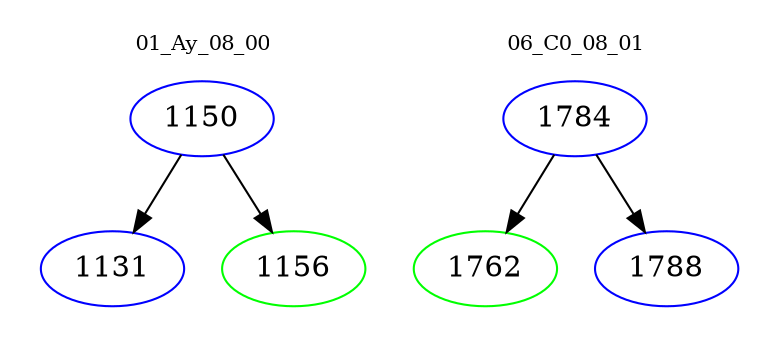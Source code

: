 digraph{
subgraph cluster_0 {
color = white
label = "01_Ay_08_00";
fontsize=10;
T0_1150 [label="1150", color="blue"]
T0_1150 -> T0_1131 [color="black"]
T0_1131 [label="1131", color="blue"]
T0_1150 -> T0_1156 [color="black"]
T0_1156 [label="1156", color="green"]
}
subgraph cluster_1 {
color = white
label = "06_C0_08_01";
fontsize=10;
T1_1784 [label="1784", color="blue"]
T1_1784 -> T1_1762 [color="black"]
T1_1762 [label="1762", color="green"]
T1_1784 -> T1_1788 [color="black"]
T1_1788 [label="1788", color="blue"]
}
}
